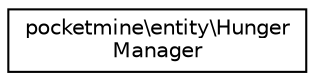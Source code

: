 digraph "Graphical Class Hierarchy"
{
 // INTERACTIVE_SVG=YES
 // LATEX_PDF_SIZE
  edge [fontname="Helvetica",fontsize="10",labelfontname="Helvetica",labelfontsize="10"];
  node [fontname="Helvetica",fontsize="10",shape=record];
  rankdir="LR";
  Node0 [label="pocketmine\\entity\\Hunger\lManager",height=0.2,width=0.4,color="black", fillcolor="white", style="filled",URL="$d0/dfc/classpocketmine_1_1entity_1_1_hunger_manager.html",tooltip=" "];
}
